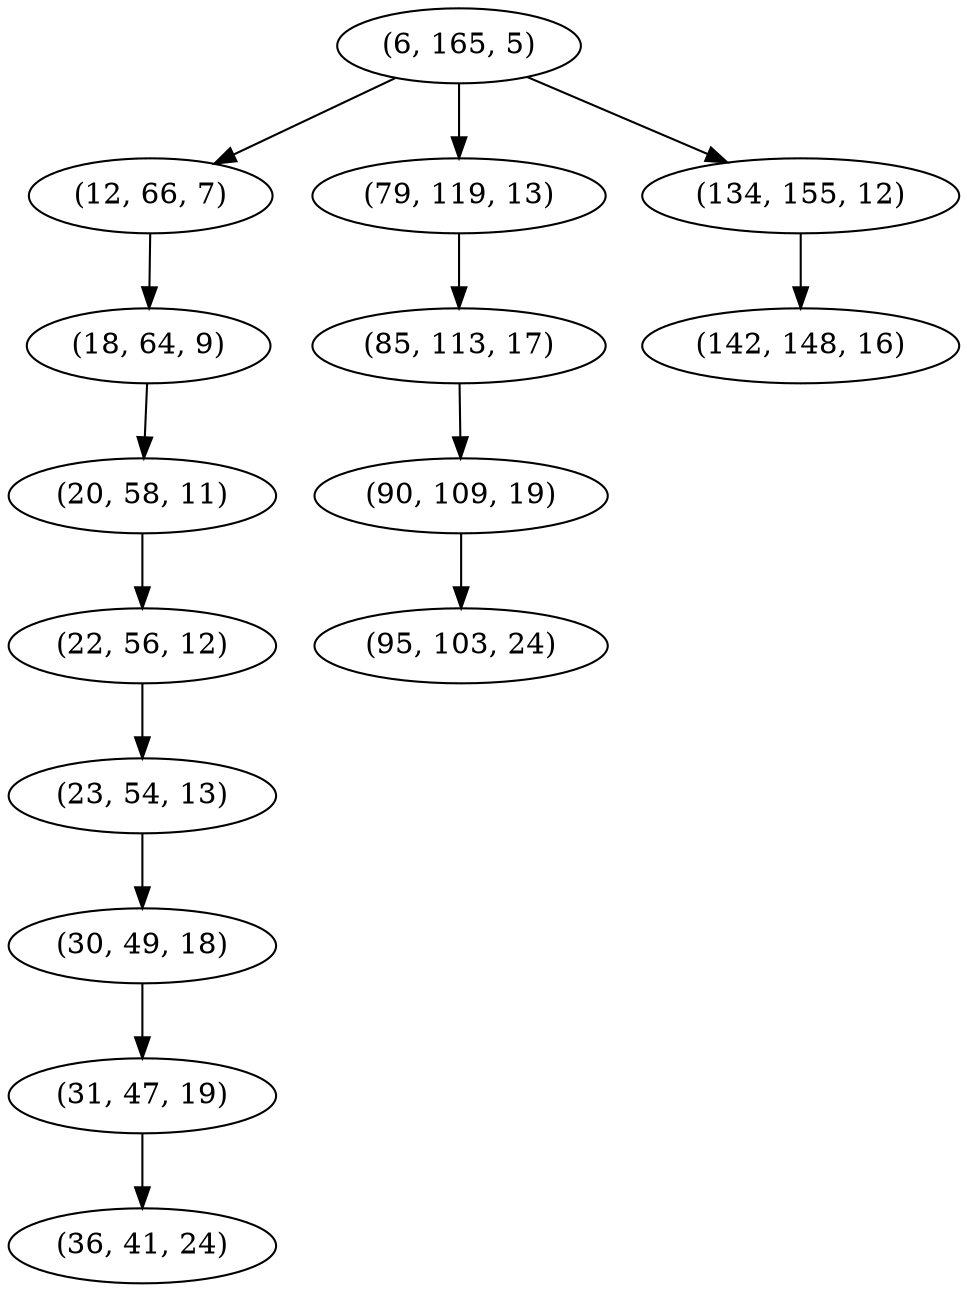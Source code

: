 digraph tree {
    "(6, 165, 5)";
    "(12, 66, 7)";
    "(18, 64, 9)";
    "(20, 58, 11)";
    "(22, 56, 12)";
    "(23, 54, 13)";
    "(30, 49, 18)";
    "(31, 47, 19)";
    "(36, 41, 24)";
    "(79, 119, 13)";
    "(85, 113, 17)";
    "(90, 109, 19)";
    "(95, 103, 24)";
    "(134, 155, 12)";
    "(142, 148, 16)";
    "(6, 165, 5)" -> "(12, 66, 7)";
    "(6, 165, 5)" -> "(79, 119, 13)";
    "(6, 165, 5)" -> "(134, 155, 12)";
    "(12, 66, 7)" -> "(18, 64, 9)";
    "(18, 64, 9)" -> "(20, 58, 11)";
    "(20, 58, 11)" -> "(22, 56, 12)";
    "(22, 56, 12)" -> "(23, 54, 13)";
    "(23, 54, 13)" -> "(30, 49, 18)";
    "(30, 49, 18)" -> "(31, 47, 19)";
    "(31, 47, 19)" -> "(36, 41, 24)";
    "(79, 119, 13)" -> "(85, 113, 17)";
    "(85, 113, 17)" -> "(90, 109, 19)";
    "(90, 109, 19)" -> "(95, 103, 24)";
    "(134, 155, 12)" -> "(142, 148, 16)";
}
